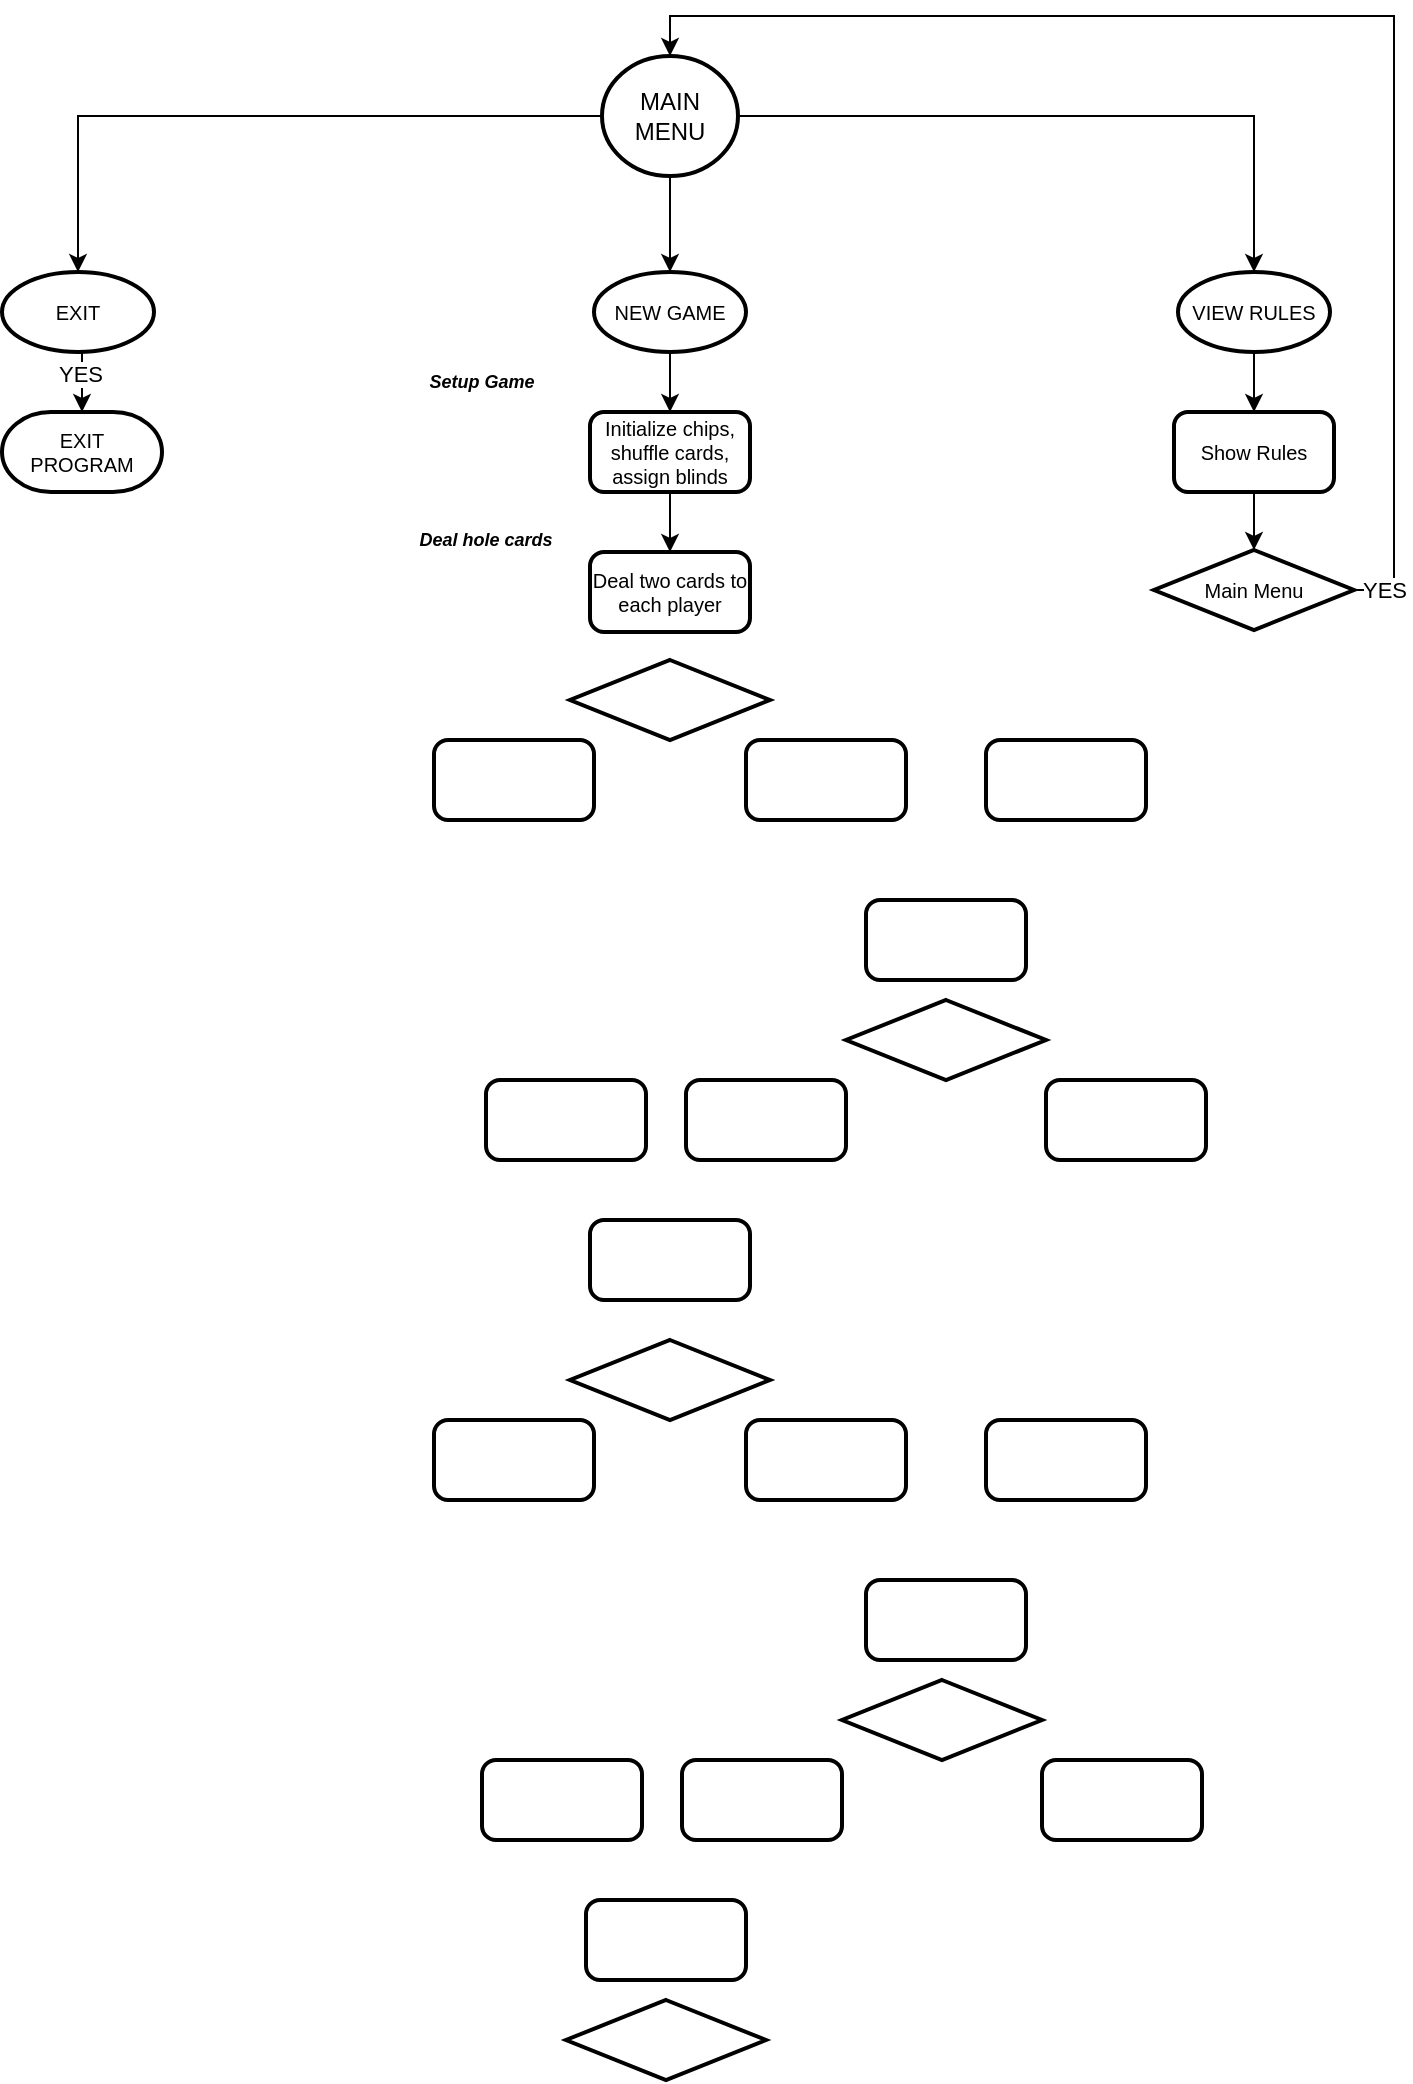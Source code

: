 <mxfile version="24.9.1">
  <diagram id="C5RBs43oDa-KdzZeNtuy" name="Page-1">
    <mxGraphModel dx="1044" dy="592" grid="1" gridSize="10" guides="1" tooltips="1" connect="1" arrows="1" fold="1" page="1" pageScale="1" pageWidth="827" pageHeight="1169" math="0" shadow="0">
      <root>
        <mxCell id="WIyWlLk6GJQsqaUBKTNV-0" />
        <mxCell id="WIyWlLk6GJQsqaUBKTNV-1" parent="WIyWlLk6GJQsqaUBKTNV-0" />
        <mxCell id="22gZ5Fdk7y25cB7nW1cR-91" style="edgeStyle=orthogonalEdgeStyle;rounded=0;orthogonalLoop=1;jettySize=auto;html=1;exitX=0.5;exitY=1;exitDx=0;exitDy=0;exitPerimeter=0;entryX=0.5;entryY=0;entryDx=0;entryDy=0;" edge="1" parent="WIyWlLk6GJQsqaUBKTNV-1" source="22gZ5Fdk7y25cB7nW1cR-31" target="22gZ5Fdk7y25cB7nW1cR-37">
          <mxGeometry relative="1" as="geometry" />
        </mxCell>
        <mxCell id="22gZ5Fdk7y25cB7nW1cR-31" value="NEW GAME" style="strokeWidth=2;html=1;shape=mxgraph.flowchart.start_1;whiteSpace=wrap;fontSize=10;" vertex="1" parent="WIyWlLk6GJQsqaUBKTNV-1">
          <mxGeometry x="376" y="161" width="76" height="40" as="geometry" />
        </mxCell>
        <mxCell id="22gZ5Fdk7y25cB7nW1cR-32" value="EXIT" style="strokeWidth=2;html=1;shape=mxgraph.flowchart.start_1;whiteSpace=wrap;fontSize=10;" vertex="1" parent="WIyWlLk6GJQsqaUBKTNV-1">
          <mxGeometry x="80" y="161" width="76" height="40" as="geometry" />
        </mxCell>
        <mxCell id="22gZ5Fdk7y25cB7nW1cR-77" style="edgeStyle=orthogonalEdgeStyle;rounded=0;orthogonalLoop=1;jettySize=auto;html=1;exitX=0.5;exitY=1;exitDx=0;exitDy=0;exitPerimeter=0;entryX=0.5;entryY=0;entryDx=0;entryDy=0;" edge="1" parent="WIyWlLk6GJQsqaUBKTNV-1" source="22gZ5Fdk7y25cB7nW1cR-33" target="22gZ5Fdk7y25cB7nW1cR-35">
          <mxGeometry relative="1" as="geometry" />
        </mxCell>
        <mxCell id="22gZ5Fdk7y25cB7nW1cR-33" value="VIEW RULES" style="strokeWidth=2;html=1;shape=mxgraph.flowchart.start_1;whiteSpace=wrap;fontSize=10;" vertex="1" parent="WIyWlLk6GJQsqaUBKTNV-1">
          <mxGeometry x="668" y="161" width="76" height="40" as="geometry" />
        </mxCell>
        <mxCell id="22gZ5Fdk7y25cB7nW1cR-34" value="EXIT&lt;div&gt;PROGRAM&lt;/div&gt;" style="strokeWidth=2;html=1;shape=mxgraph.flowchart.terminator;whiteSpace=wrap;fontSize=10;" vertex="1" parent="WIyWlLk6GJQsqaUBKTNV-1">
          <mxGeometry x="80" y="231" width="80" height="40" as="geometry" />
        </mxCell>
        <mxCell id="22gZ5Fdk7y25cB7nW1cR-35" value="Show Rules" style="rounded=1;whiteSpace=wrap;html=1;absoluteArcSize=1;arcSize=14;strokeWidth=2;fontSize=10;" vertex="1" parent="WIyWlLk6GJQsqaUBKTNV-1">
          <mxGeometry x="666" y="231" width="80" height="40" as="geometry" />
        </mxCell>
        <mxCell id="22gZ5Fdk7y25cB7nW1cR-93" style="edgeStyle=orthogonalEdgeStyle;rounded=0;orthogonalLoop=1;jettySize=auto;html=1;exitX=0.5;exitY=1;exitDx=0;exitDy=0;entryX=0.5;entryY=0;entryDx=0;entryDy=0;" edge="1" parent="WIyWlLk6GJQsqaUBKTNV-1" source="22gZ5Fdk7y25cB7nW1cR-37" target="22gZ5Fdk7y25cB7nW1cR-38">
          <mxGeometry relative="1" as="geometry">
            <Array as="points">
              <mxPoint x="414" y="290" />
              <mxPoint x="414" y="290" />
            </Array>
          </mxGeometry>
        </mxCell>
        <mxCell id="22gZ5Fdk7y25cB7nW1cR-37" value="Initialize chips, shuffle cards, assign blinds" style="rounded=1;whiteSpace=wrap;html=1;absoluteArcSize=1;arcSize=14;strokeWidth=2;fontSize=10;" vertex="1" parent="WIyWlLk6GJQsqaUBKTNV-1">
          <mxGeometry x="374" y="231" width="80" height="40" as="geometry" />
        </mxCell>
        <mxCell id="22gZ5Fdk7y25cB7nW1cR-38" value="Deal two cards to each player" style="rounded=1;whiteSpace=wrap;html=1;absoluteArcSize=1;arcSize=14;strokeWidth=2;fontSize=10;" vertex="1" parent="WIyWlLk6GJQsqaUBKTNV-1">
          <mxGeometry x="374" y="301" width="80" height="40" as="geometry" />
        </mxCell>
        <mxCell id="22gZ5Fdk7y25cB7nW1cR-41" value="" style="strokeWidth=2;html=1;shape=mxgraph.flowchart.decision;whiteSpace=wrap;fontSize=10;" vertex="1" parent="WIyWlLk6GJQsqaUBKTNV-1">
          <mxGeometry x="364" y="355" width="100" height="40" as="geometry" />
        </mxCell>
        <mxCell id="22gZ5Fdk7y25cB7nW1cR-42" value="Main Menu" style="strokeWidth=2;html=1;shape=mxgraph.flowchart.decision;whiteSpace=wrap;fontSize=10;" vertex="1" parent="WIyWlLk6GJQsqaUBKTNV-1">
          <mxGeometry x="656" y="300" width="100" height="40" as="geometry" />
        </mxCell>
        <mxCell id="22gZ5Fdk7y25cB7nW1cR-43" value="" style="rounded=1;whiteSpace=wrap;html=1;absoluteArcSize=1;arcSize=14;strokeWidth=2;fontSize=10;" vertex="1" parent="WIyWlLk6GJQsqaUBKTNV-1">
          <mxGeometry x="296" y="395" width="80" height="40" as="geometry" />
        </mxCell>
        <mxCell id="22gZ5Fdk7y25cB7nW1cR-44" value="" style="rounded=1;whiteSpace=wrap;html=1;absoluteArcSize=1;arcSize=14;strokeWidth=2;fontSize=10;" vertex="1" parent="WIyWlLk6GJQsqaUBKTNV-1">
          <mxGeometry x="572" y="395" width="80" height="40" as="geometry" />
        </mxCell>
        <mxCell id="22gZ5Fdk7y25cB7nW1cR-45" value="" style="rounded=1;whiteSpace=wrap;html=1;absoluteArcSize=1;arcSize=14;strokeWidth=2;fontSize=10;" vertex="1" parent="WIyWlLk6GJQsqaUBKTNV-1">
          <mxGeometry x="452" y="395" width="80" height="40" as="geometry" />
        </mxCell>
        <mxCell id="22gZ5Fdk7y25cB7nW1cR-49" value="" style="rounded=1;whiteSpace=wrap;html=1;absoluteArcSize=1;arcSize=14;strokeWidth=2;fontSize=10;" vertex="1" parent="WIyWlLk6GJQsqaUBKTNV-1">
          <mxGeometry x="512" y="475" width="80" height="40" as="geometry" />
        </mxCell>
        <mxCell id="22gZ5Fdk7y25cB7nW1cR-50" value="" style="strokeWidth=2;html=1;shape=mxgraph.flowchart.decision;whiteSpace=wrap;fontSize=10;" vertex="1" parent="WIyWlLk6GJQsqaUBKTNV-1">
          <mxGeometry x="502" y="525" width="100" height="40" as="geometry" />
        </mxCell>
        <mxCell id="22gZ5Fdk7y25cB7nW1cR-51" value="" style="rounded=1;whiteSpace=wrap;html=1;absoluteArcSize=1;arcSize=14;strokeWidth=2;fontSize=10;" vertex="1" parent="WIyWlLk6GJQsqaUBKTNV-1">
          <mxGeometry x="422" y="565" width="80" height="40" as="geometry" />
        </mxCell>
        <mxCell id="22gZ5Fdk7y25cB7nW1cR-52" value="" style="rounded=1;whiteSpace=wrap;html=1;absoluteArcSize=1;arcSize=14;strokeWidth=2;fontSize=10;" vertex="1" parent="WIyWlLk6GJQsqaUBKTNV-1">
          <mxGeometry x="602" y="565" width="80" height="40" as="geometry" />
        </mxCell>
        <mxCell id="22gZ5Fdk7y25cB7nW1cR-53" value="" style="rounded=1;whiteSpace=wrap;html=1;absoluteArcSize=1;arcSize=14;strokeWidth=2;fontSize=10;" vertex="1" parent="WIyWlLk6GJQsqaUBKTNV-1">
          <mxGeometry x="322" y="565" width="80" height="40" as="geometry" />
        </mxCell>
        <mxCell id="22gZ5Fdk7y25cB7nW1cR-54" value="" style="rounded=1;whiteSpace=wrap;html=1;absoluteArcSize=1;arcSize=14;strokeWidth=2;fontSize=10;" vertex="1" parent="WIyWlLk6GJQsqaUBKTNV-1">
          <mxGeometry x="374" y="635" width="80" height="40" as="geometry" />
        </mxCell>
        <mxCell id="22gZ5Fdk7y25cB7nW1cR-55" value="" style="strokeWidth=2;html=1;shape=mxgraph.flowchart.decision;whiteSpace=wrap;fontSize=10;" vertex="1" parent="WIyWlLk6GJQsqaUBKTNV-1">
          <mxGeometry x="364" y="695" width="100" height="40" as="geometry" />
        </mxCell>
        <mxCell id="22gZ5Fdk7y25cB7nW1cR-56" value="" style="rounded=1;whiteSpace=wrap;html=1;absoluteArcSize=1;arcSize=14;strokeWidth=2;fontSize=10;" vertex="1" parent="WIyWlLk6GJQsqaUBKTNV-1">
          <mxGeometry x="296" y="735" width="80" height="40" as="geometry" />
        </mxCell>
        <mxCell id="22gZ5Fdk7y25cB7nW1cR-57" value="" style="rounded=1;whiteSpace=wrap;html=1;absoluteArcSize=1;arcSize=14;strokeWidth=2;fontSize=10;" vertex="1" parent="WIyWlLk6GJQsqaUBKTNV-1">
          <mxGeometry x="572" y="735" width="80" height="40" as="geometry" />
        </mxCell>
        <mxCell id="22gZ5Fdk7y25cB7nW1cR-58" value="" style="rounded=1;whiteSpace=wrap;html=1;absoluteArcSize=1;arcSize=14;strokeWidth=2;fontSize=10;" vertex="1" parent="WIyWlLk6GJQsqaUBKTNV-1">
          <mxGeometry x="452" y="735" width="80" height="40" as="geometry" />
        </mxCell>
        <mxCell id="22gZ5Fdk7y25cB7nW1cR-59" value="" style="rounded=1;whiteSpace=wrap;html=1;absoluteArcSize=1;arcSize=14;strokeWidth=2;fontSize=10;" vertex="1" parent="WIyWlLk6GJQsqaUBKTNV-1">
          <mxGeometry x="512" y="815" width="80" height="40" as="geometry" />
        </mxCell>
        <mxCell id="22gZ5Fdk7y25cB7nW1cR-65" value="" style="strokeWidth=2;html=1;shape=mxgraph.flowchart.decision;whiteSpace=wrap;fontSize=10;" vertex="1" parent="WIyWlLk6GJQsqaUBKTNV-1">
          <mxGeometry x="500" y="865" width="100" height="40" as="geometry" />
        </mxCell>
        <mxCell id="22gZ5Fdk7y25cB7nW1cR-66" value="" style="rounded=1;whiteSpace=wrap;html=1;absoluteArcSize=1;arcSize=14;strokeWidth=2;fontSize=10;" vertex="1" parent="WIyWlLk6GJQsqaUBKTNV-1">
          <mxGeometry x="420" y="905" width="80" height="40" as="geometry" />
        </mxCell>
        <mxCell id="22gZ5Fdk7y25cB7nW1cR-67" value="" style="rounded=1;whiteSpace=wrap;html=1;absoluteArcSize=1;arcSize=14;strokeWidth=2;fontSize=10;" vertex="1" parent="WIyWlLk6GJQsqaUBKTNV-1">
          <mxGeometry x="600" y="905" width="80" height="40" as="geometry" />
        </mxCell>
        <mxCell id="22gZ5Fdk7y25cB7nW1cR-68" value="" style="rounded=1;whiteSpace=wrap;html=1;absoluteArcSize=1;arcSize=14;strokeWidth=2;fontSize=10;" vertex="1" parent="WIyWlLk6GJQsqaUBKTNV-1">
          <mxGeometry x="320" y="905" width="80" height="40" as="geometry" />
        </mxCell>
        <mxCell id="22gZ5Fdk7y25cB7nW1cR-69" value="" style="rounded=1;whiteSpace=wrap;html=1;absoluteArcSize=1;arcSize=14;strokeWidth=2;fontSize=10;" vertex="1" parent="WIyWlLk6GJQsqaUBKTNV-1">
          <mxGeometry x="372" y="975" width="80" height="40" as="geometry" />
        </mxCell>
        <mxCell id="22gZ5Fdk7y25cB7nW1cR-70" value="" style="strokeWidth=2;html=1;shape=mxgraph.flowchart.decision;whiteSpace=wrap;fontSize=10;" vertex="1" parent="WIyWlLk6GJQsqaUBKTNV-1">
          <mxGeometry x="362" y="1025" width="100" height="40" as="geometry" />
        </mxCell>
        <mxCell id="22gZ5Fdk7y25cB7nW1cR-75" style="edgeStyle=orthogonalEdgeStyle;rounded=0;orthogonalLoop=1;jettySize=auto;html=1;exitX=0.5;exitY=1;exitDx=0;exitDy=0;exitPerimeter=0;entryX=0.5;entryY=0;entryDx=0;entryDy=0;entryPerimeter=0;" edge="1" parent="WIyWlLk6GJQsqaUBKTNV-1" source="22gZ5Fdk7y25cB7nW1cR-32" target="22gZ5Fdk7y25cB7nW1cR-34">
          <mxGeometry relative="1" as="geometry" />
        </mxCell>
        <mxCell id="22gZ5Fdk7y25cB7nW1cR-76" value="YES" style="edgeLabel;html=1;align=center;verticalAlign=middle;resizable=0;points=[];" vertex="1" connectable="0" parent="22gZ5Fdk7y25cB7nW1cR-75">
          <mxGeometry x="-0.229" y="-1" relative="1" as="geometry">
            <mxPoint as="offset" />
          </mxGeometry>
        </mxCell>
        <mxCell id="22gZ5Fdk7y25cB7nW1cR-78" style="edgeStyle=orthogonalEdgeStyle;rounded=0;orthogonalLoop=1;jettySize=auto;html=1;exitX=0.5;exitY=1;exitDx=0;exitDy=0;entryX=0.5;entryY=0;entryDx=0;entryDy=0;entryPerimeter=0;" edge="1" parent="WIyWlLk6GJQsqaUBKTNV-1" source="22gZ5Fdk7y25cB7nW1cR-35" target="22gZ5Fdk7y25cB7nW1cR-42">
          <mxGeometry relative="1" as="geometry" />
        </mxCell>
        <mxCell id="22gZ5Fdk7y25cB7nW1cR-80" value="MAIN&lt;div&gt;MENU&lt;/div&gt;" style="strokeWidth=2;html=1;shape=mxgraph.flowchart.start_2;whiteSpace=wrap;" vertex="1" parent="WIyWlLk6GJQsqaUBKTNV-1">
          <mxGeometry x="380" y="53" width="68" height="60" as="geometry" />
        </mxCell>
        <mxCell id="22gZ5Fdk7y25cB7nW1cR-82" style="edgeStyle=orthogonalEdgeStyle;rounded=0;orthogonalLoop=1;jettySize=auto;html=1;exitX=0;exitY=0.5;exitDx=0;exitDy=0;exitPerimeter=0;entryX=0.5;entryY=0;entryDx=0;entryDy=0;entryPerimeter=0;" edge="1" parent="WIyWlLk6GJQsqaUBKTNV-1" source="22gZ5Fdk7y25cB7nW1cR-80" target="22gZ5Fdk7y25cB7nW1cR-32">
          <mxGeometry relative="1" as="geometry" />
        </mxCell>
        <mxCell id="22gZ5Fdk7y25cB7nW1cR-83" style="edgeStyle=orthogonalEdgeStyle;rounded=0;orthogonalLoop=1;jettySize=auto;html=1;exitX=0.5;exitY=1;exitDx=0;exitDy=0;exitPerimeter=0;entryX=0.5;entryY=0;entryDx=0;entryDy=0;entryPerimeter=0;" edge="1" parent="WIyWlLk6GJQsqaUBKTNV-1" source="22gZ5Fdk7y25cB7nW1cR-80" target="22gZ5Fdk7y25cB7nW1cR-31">
          <mxGeometry relative="1" as="geometry" />
        </mxCell>
        <mxCell id="22gZ5Fdk7y25cB7nW1cR-84" style="edgeStyle=orthogonalEdgeStyle;rounded=0;orthogonalLoop=1;jettySize=auto;html=1;exitX=1;exitY=0.5;exitDx=0;exitDy=0;exitPerimeter=0;entryX=0.5;entryY=0;entryDx=0;entryDy=0;entryPerimeter=0;" edge="1" parent="WIyWlLk6GJQsqaUBKTNV-1" source="22gZ5Fdk7y25cB7nW1cR-80" target="22gZ5Fdk7y25cB7nW1cR-33">
          <mxGeometry relative="1" as="geometry" />
        </mxCell>
        <mxCell id="22gZ5Fdk7y25cB7nW1cR-88" style="edgeStyle=orthogonalEdgeStyle;rounded=0;orthogonalLoop=1;jettySize=auto;html=1;exitX=1;exitY=0.5;exitDx=0;exitDy=0;exitPerimeter=0;entryX=0.5;entryY=0;entryDx=0;entryDy=0;entryPerimeter=0;" edge="1" parent="WIyWlLk6GJQsqaUBKTNV-1" source="22gZ5Fdk7y25cB7nW1cR-42" target="22gZ5Fdk7y25cB7nW1cR-80">
          <mxGeometry relative="1" as="geometry" />
        </mxCell>
        <mxCell id="22gZ5Fdk7y25cB7nW1cR-89" value="YES" style="edgeLabel;html=1;align=center;verticalAlign=middle;resizable=0;points=[];" vertex="1" connectable="0" parent="22gZ5Fdk7y25cB7nW1cR-88">
          <mxGeometry x="-0.957" relative="1" as="geometry">
            <mxPoint as="offset" />
          </mxGeometry>
        </mxCell>
        <mxCell id="22gZ5Fdk7y25cB7nW1cR-92" value="Setup Game" style="text;html=1;align=center;verticalAlign=middle;whiteSpace=wrap;rounded=0;fontSize=9;fontStyle=3" vertex="1" parent="WIyWlLk6GJQsqaUBKTNV-1">
          <mxGeometry x="280" y="201" width="80" height="30" as="geometry" />
        </mxCell>
        <mxCell id="22gZ5Fdk7y25cB7nW1cR-94" value="Deal hole cards" style="text;html=1;align=center;verticalAlign=middle;whiteSpace=wrap;rounded=0;fontSize=9;fontStyle=3" vertex="1" parent="WIyWlLk6GJQsqaUBKTNV-1">
          <mxGeometry x="282" y="280" width="80" height="30" as="geometry" />
        </mxCell>
      </root>
    </mxGraphModel>
  </diagram>
</mxfile>
